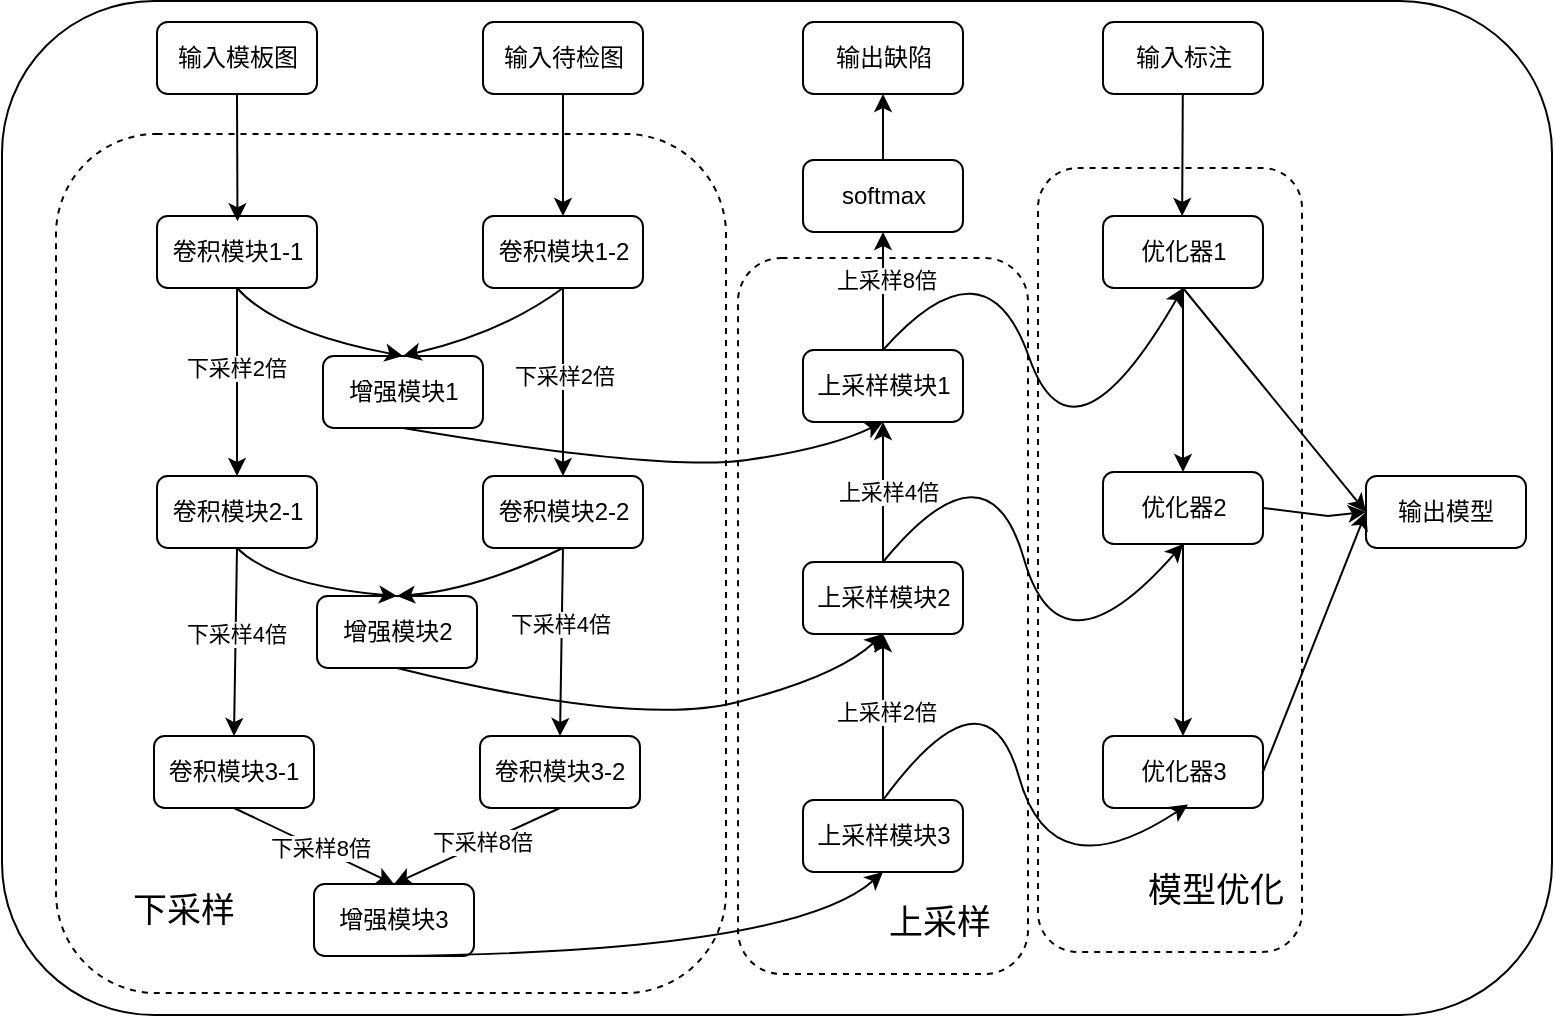 <mxfile version="21.6.5" type="github">
  <diagram id="C2fSY1v2SiZeoUbDoYyL" name="Page-1">
    <mxGraphModel dx="1195" dy="665" grid="0" gridSize="10" guides="1" tooltips="1" connect="1" arrows="1" fold="1" page="1" pageScale="1" pageWidth="1169" pageHeight="827" math="0" shadow="0">
      <root>
        <mxCell id="0" />
        <mxCell id="1" parent="0" />
        <mxCell id="P6J8bbtpBChGtjO2C687-1" value="输入模板图" style="rounded=1;whiteSpace=wrap;html=1;" vertex="1" parent="1">
          <mxGeometry x="308.5" y="222" width="80" height="36" as="geometry" />
        </mxCell>
        <mxCell id="P6J8bbtpBChGtjO2C687-2" value="输入待检图" style="rounded=1;whiteSpace=wrap;html=1;" vertex="1" parent="1">
          <mxGeometry x="471.5" y="222" width="80" height="36" as="geometry" />
        </mxCell>
        <mxCell id="P6J8bbtpBChGtjO2C687-3" value="输入标注" style="rounded=1;whiteSpace=wrap;html=1;" vertex="1" parent="1">
          <mxGeometry x="781.5" y="222" width="80" height="36" as="geometry" />
        </mxCell>
        <mxCell id="P6J8bbtpBChGtjO2C687-8" value="卷积模块1-1" style="rounded=1;whiteSpace=wrap;html=1;" vertex="1" parent="1">
          <mxGeometry x="308.5" y="319" width="80" height="36" as="geometry" />
        </mxCell>
        <mxCell id="P6J8bbtpBChGtjO2C687-9" value="卷积模块1-2" style="rounded=1;whiteSpace=wrap;html=1;" vertex="1" parent="1">
          <mxGeometry x="471.5" y="319" width="80" height="36" as="geometry" />
        </mxCell>
        <mxCell id="P6J8bbtpBChGtjO2C687-10" value="卷积模块2-1" style="rounded=1;whiteSpace=wrap;html=1;" vertex="1" parent="1">
          <mxGeometry x="308.5" y="449" width="80" height="36" as="geometry" />
        </mxCell>
        <mxCell id="P6J8bbtpBChGtjO2C687-11" value="卷积模块2-2" style="rounded=1;whiteSpace=wrap;html=1;" vertex="1" parent="1">
          <mxGeometry x="471.5" y="449" width="80" height="36" as="geometry" />
        </mxCell>
        <mxCell id="P6J8bbtpBChGtjO2C687-14" value="" style="endArrow=classic;html=1;rounded=0;exitX=0.5;exitY=1;exitDx=0;exitDy=0;" edge="1" parent="1" source="P6J8bbtpBChGtjO2C687-2" target="P6J8bbtpBChGtjO2C687-9">
          <mxGeometry width="50" height="50" relative="1" as="geometry">
            <mxPoint x="586.5" y="303" as="sourcePoint" />
            <mxPoint x="636.5" y="253" as="targetPoint" />
          </mxGeometry>
        </mxCell>
        <mxCell id="P6J8bbtpBChGtjO2C687-17" value="增强模块1" style="rounded=1;whiteSpace=wrap;html=1;" vertex="1" parent="1">
          <mxGeometry x="391.5" y="389" width="80" height="36" as="geometry" />
        </mxCell>
        <mxCell id="P6J8bbtpBChGtjO2C687-18" value="" style="endArrow=classic;html=1;rounded=0;exitX=0.5;exitY=1;exitDx=0;exitDy=0;entryX=0.503;entryY=0.073;entryDx=0;entryDy=0;entryPerimeter=0;" edge="1" parent="1" source="P6J8bbtpBChGtjO2C687-1" target="P6J8bbtpBChGtjO2C687-8">
          <mxGeometry width="50" height="50" relative="1" as="geometry">
            <mxPoint x="441.5" y="269" as="sourcePoint" />
            <mxPoint x="441.5" y="293" as="targetPoint" />
          </mxGeometry>
        </mxCell>
        <mxCell id="P6J8bbtpBChGtjO2C687-20" value="" style="endArrow=classic;html=1;rounded=0;exitX=0.5;exitY=1;exitDx=0;exitDy=0;" edge="1" parent="1" source="P6J8bbtpBChGtjO2C687-8" target="P6J8bbtpBChGtjO2C687-10">
          <mxGeometry width="50" height="50" relative="1" as="geometry">
            <mxPoint x="358.5" y="365" as="sourcePoint" />
            <mxPoint x="424.5" y="401" as="targetPoint" />
          </mxGeometry>
        </mxCell>
        <mxCell id="P6J8bbtpBChGtjO2C687-79" value="下采样2倍" style="edgeLabel;html=1;align=center;verticalAlign=middle;resizable=0;points=[];" vertex="1" connectable="0" parent="P6J8bbtpBChGtjO2C687-20">
          <mxGeometry x="-0.147" y="-1" relative="1" as="geometry">
            <mxPoint as="offset" />
          </mxGeometry>
        </mxCell>
        <mxCell id="P6J8bbtpBChGtjO2C687-22" value="增强模块2" style="rounded=1;whiteSpace=wrap;html=1;" vertex="1" parent="1">
          <mxGeometry x="388.5" y="509" width="80" height="36" as="geometry" />
        </mxCell>
        <mxCell id="P6J8bbtpBChGtjO2C687-25" value="卷积模块3-1" style="rounded=1;whiteSpace=wrap;html=1;" vertex="1" parent="1">
          <mxGeometry x="307" y="579" width="80" height="36" as="geometry" />
        </mxCell>
        <mxCell id="P6J8bbtpBChGtjO2C687-26" value="卷积模块3-2" style="rounded=1;whiteSpace=wrap;html=1;" vertex="1" parent="1">
          <mxGeometry x="470" y="579" width="80" height="36" as="geometry" />
        </mxCell>
        <mxCell id="P6J8bbtpBChGtjO2C687-27" value="增强模块3" style="rounded=1;whiteSpace=wrap;html=1;" vertex="1" parent="1">
          <mxGeometry x="387" y="653" width="80" height="36" as="geometry" />
        </mxCell>
        <mxCell id="P6J8bbtpBChGtjO2C687-28" value="" style="endArrow=classic;html=1;rounded=0;exitX=0.5;exitY=1;exitDx=0;exitDy=0;entryX=0.5;entryY=0;entryDx=0;entryDy=0;" edge="1" parent="1" source="P6J8bbtpBChGtjO2C687-25" target="P6J8bbtpBChGtjO2C687-27">
          <mxGeometry width="50" height="50" relative="1" as="geometry">
            <mxPoint x="357" y="495" as="sourcePoint" />
            <mxPoint x="440" y="529" as="targetPoint" />
          </mxGeometry>
        </mxCell>
        <mxCell id="P6J8bbtpBChGtjO2C687-81" value="下采样8倍" style="edgeLabel;html=1;align=center;verticalAlign=middle;resizable=0;points=[];" vertex="1" connectable="0" parent="P6J8bbtpBChGtjO2C687-28">
          <mxGeometry x="0.058" relative="1" as="geometry">
            <mxPoint as="offset" />
          </mxGeometry>
        </mxCell>
        <mxCell id="P6J8bbtpBChGtjO2C687-29" value="" style="endArrow=classic;html=1;rounded=0;exitX=0.5;exitY=1;exitDx=0;exitDy=0;entryX=0.5;entryY=0;entryDx=0;entryDy=0;" edge="1" parent="1" source="P6J8bbtpBChGtjO2C687-26" target="P6J8bbtpBChGtjO2C687-27">
          <mxGeometry width="50" height="50" relative="1" as="geometry">
            <mxPoint x="357" y="625" as="sourcePoint" />
            <mxPoint x="437" y="649" as="targetPoint" />
          </mxGeometry>
        </mxCell>
        <mxCell id="P6J8bbtpBChGtjO2C687-84" value="下采样8倍" style="edgeLabel;html=1;align=center;verticalAlign=middle;resizable=0;points=[];" vertex="1" connectable="0" parent="P6J8bbtpBChGtjO2C687-29">
          <mxGeometry x="-0.054" y="-1" relative="1" as="geometry">
            <mxPoint as="offset" />
          </mxGeometry>
        </mxCell>
        <mxCell id="P6J8bbtpBChGtjO2C687-30" value="" style="endArrow=classic;html=1;rounded=0;exitX=0.5;exitY=1;exitDx=0;exitDy=0;entryX=0.5;entryY=0;entryDx=0;entryDy=0;" edge="1" parent="1" source="P6J8bbtpBChGtjO2C687-9" target="P6J8bbtpBChGtjO2C687-11">
          <mxGeometry width="50" height="50" relative="1" as="geometry">
            <mxPoint x="521.5" y="365" as="sourcePoint" />
            <mxPoint x="441.5" y="399" as="targetPoint" />
          </mxGeometry>
        </mxCell>
        <mxCell id="P6J8bbtpBChGtjO2C687-82" value="下采样2倍" style="edgeLabel;html=1;align=center;verticalAlign=middle;resizable=0;points=[];" vertex="1" connectable="0" parent="P6J8bbtpBChGtjO2C687-30">
          <mxGeometry x="-0.078" relative="1" as="geometry">
            <mxPoint as="offset" />
          </mxGeometry>
        </mxCell>
        <mxCell id="P6J8bbtpBChGtjO2C687-31" value="" style="endArrow=classic;html=1;rounded=0;entryX=0.5;entryY=0;entryDx=0;entryDy=0;exitX=0.5;exitY=1;exitDx=0;exitDy=0;" edge="1" parent="1" source="P6J8bbtpBChGtjO2C687-11" target="P6J8bbtpBChGtjO2C687-26">
          <mxGeometry width="50" height="50" relative="1" as="geometry">
            <mxPoint x="511.5" y="499" as="sourcePoint" />
            <mxPoint x="521.5" y="459" as="targetPoint" />
          </mxGeometry>
        </mxCell>
        <mxCell id="P6J8bbtpBChGtjO2C687-83" value="下采样4倍" style="edgeLabel;html=1;align=center;verticalAlign=middle;resizable=0;points=[];" vertex="1" connectable="0" parent="P6J8bbtpBChGtjO2C687-31">
          <mxGeometry x="-0.195" y="-1" relative="1" as="geometry">
            <mxPoint as="offset" />
          </mxGeometry>
        </mxCell>
        <mxCell id="P6J8bbtpBChGtjO2C687-32" value="" style="endArrow=classic;html=1;rounded=0;entryX=0.5;entryY=0;entryDx=0;entryDy=0;exitX=0.5;exitY=1;exitDx=0;exitDy=0;" edge="1" parent="1" source="P6J8bbtpBChGtjO2C687-10" target="P6J8bbtpBChGtjO2C687-25">
          <mxGeometry width="50" height="50" relative="1" as="geometry">
            <mxPoint x="521.5" y="495" as="sourcePoint" />
            <mxPoint x="520.5" y="589" as="targetPoint" />
          </mxGeometry>
        </mxCell>
        <mxCell id="P6J8bbtpBChGtjO2C687-80" value="下采样4倍" style="edgeLabel;html=1;align=center;verticalAlign=middle;resizable=0;points=[];" vertex="1" connectable="0" parent="P6J8bbtpBChGtjO2C687-32">
          <mxGeometry x="-0.099" relative="1" as="geometry">
            <mxPoint as="offset" />
          </mxGeometry>
        </mxCell>
        <mxCell id="P6J8bbtpBChGtjO2C687-34" value="优化器1" style="rounded=1;whiteSpace=wrap;html=1;" vertex="1" parent="1">
          <mxGeometry x="781.5" y="319" width="80" height="36" as="geometry" />
        </mxCell>
        <mxCell id="P6J8bbtpBChGtjO2C687-35" value="上采样模块3" style="rounded=1;whiteSpace=wrap;html=1;" vertex="1" parent="1">
          <mxGeometry x="631.5" y="611" width="80" height="36" as="geometry" />
        </mxCell>
        <mxCell id="P6J8bbtpBChGtjO2C687-36" value="上采样模块2" style="rounded=1;whiteSpace=wrap;html=1;" vertex="1" parent="1">
          <mxGeometry x="631.5" y="492" width="80" height="36" as="geometry" />
        </mxCell>
        <mxCell id="P6J8bbtpBChGtjO2C687-37" value="上采样模块1" style="rounded=1;whiteSpace=wrap;html=1;" vertex="1" parent="1">
          <mxGeometry x="631.5" y="386" width="80" height="36" as="geometry" />
        </mxCell>
        <mxCell id="P6J8bbtpBChGtjO2C687-39" value="" style="curved=1;endArrow=classic;html=1;rounded=0;exitX=0.5;exitY=1;exitDx=0;exitDy=0;entryX=0.5;entryY=1;entryDx=0;entryDy=0;" edge="1" parent="1" source="P6J8bbtpBChGtjO2C687-27" target="P6J8bbtpBChGtjO2C687-35">
          <mxGeometry width="50" height="50" relative="1" as="geometry">
            <mxPoint x="550" y="699" as="sourcePoint" />
            <mxPoint x="600" y="649" as="targetPoint" />
            <Array as="points">
              <mxPoint x="626" y="687" />
            </Array>
          </mxGeometry>
        </mxCell>
        <mxCell id="P6J8bbtpBChGtjO2C687-40" value="" style="endArrow=classic;html=1;rounded=0;entryX=0.5;entryY=1;entryDx=0;entryDy=0;exitX=0.5;exitY=0;exitDx=0;exitDy=0;" edge="1" parent="1" source="P6J8bbtpBChGtjO2C687-35" target="P6J8bbtpBChGtjO2C687-36">
          <mxGeometry width="50" height="50" relative="1" as="geometry">
            <mxPoint x="358.5" y="527" as="sourcePoint" />
            <mxPoint x="357.5" y="621" as="targetPoint" />
          </mxGeometry>
        </mxCell>
        <mxCell id="P6J8bbtpBChGtjO2C687-87" value="上采样2倍" style="edgeLabel;html=1;align=center;verticalAlign=middle;resizable=0;points=[];" vertex="1" connectable="0" parent="P6J8bbtpBChGtjO2C687-40">
          <mxGeometry x="0.071" y="-1" relative="1" as="geometry">
            <mxPoint as="offset" />
          </mxGeometry>
        </mxCell>
        <mxCell id="P6J8bbtpBChGtjO2C687-41" value="" style="endArrow=classic;html=1;rounded=0;entryX=0.5;entryY=1;entryDx=0;entryDy=0;exitX=0.5;exitY=0;exitDx=0;exitDy=0;" edge="1" parent="1" source="P6J8bbtpBChGtjO2C687-36" target="P6J8bbtpBChGtjO2C687-37">
          <mxGeometry width="50" height="50" relative="1" as="geometry">
            <mxPoint x="791.5" y="505" as="sourcePoint" />
            <mxPoint x="791.5" y="411" as="targetPoint" />
          </mxGeometry>
        </mxCell>
        <mxCell id="P6J8bbtpBChGtjO2C687-86" value="上采样4倍" style="edgeLabel;html=1;align=center;verticalAlign=middle;resizable=0;points=[];" vertex="1" connectable="0" parent="P6J8bbtpBChGtjO2C687-41">
          <mxGeometry x="-0.004" y="-2" relative="1" as="geometry">
            <mxPoint as="offset" />
          </mxGeometry>
        </mxCell>
        <mxCell id="P6J8bbtpBChGtjO2C687-42" value="" style="curved=1;endArrow=classic;html=1;rounded=0;exitX=0.5;exitY=1;exitDx=0;exitDy=0;entryX=0.5;entryY=1;entryDx=0;entryDy=0;" edge="1" parent="1" source="P6J8bbtpBChGtjO2C687-22" target="P6J8bbtpBChGtjO2C687-36">
          <mxGeometry width="50" height="50" relative="1" as="geometry">
            <mxPoint x="421.5" y="559" as="sourcePoint" />
            <mxPoint x="665.5" y="499" as="targetPoint" />
            <Array as="points">
              <mxPoint x="549" y="575" />
              <mxPoint x="649" y="549" />
            </Array>
          </mxGeometry>
        </mxCell>
        <mxCell id="P6J8bbtpBChGtjO2C687-43" value="" style="curved=1;endArrow=classic;html=1;rounded=0;exitX=0.5;exitY=1;exitDx=0;exitDy=0;entryX=0.5;entryY=1;entryDx=0;entryDy=0;" edge="1" parent="1" source="P6J8bbtpBChGtjO2C687-17" target="P6J8bbtpBChGtjO2C687-37">
          <mxGeometry width="50" height="50" relative="1" as="geometry">
            <mxPoint x="431.5" y="429" as="sourcePoint" />
            <mxPoint x="674.5" y="369" as="targetPoint" />
            <Array as="points">
              <mxPoint x="562" y="447" />
              <mxPoint x="645" y="435" />
            </Array>
          </mxGeometry>
        </mxCell>
        <mxCell id="P6J8bbtpBChGtjO2C687-47" value="优化器2" style="rounded=1;whiteSpace=wrap;html=1;" vertex="1" parent="1">
          <mxGeometry x="781.5" y="447" width="80" height="36" as="geometry" />
        </mxCell>
        <mxCell id="P6J8bbtpBChGtjO2C687-49" value="优化器3" style="rounded=1;whiteSpace=wrap;html=1;" vertex="1" parent="1">
          <mxGeometry x="781.5" y="579" width="80" height="36" as="geometry" />
        </mxCell>
        <mxCell id="P6J8bbtpBChGtjO2C687-50" value="" style="endArrow=classic;html=1;rounded=0;" edge="1" parent="1" source="P6J8bbtpBChGtjO2C687-3">
          <mxGeometry width="50" height="50" relative="1" as="geometry">
            <mxPoint x="821.07" y="269" as="sourcePoint" />
            <mxPoint x="821.07" y="319" as="targetPoint" />
          </mxGeometry>
        </mxCell>
        <mxCell id="P6J8bbtpBChGtjO2C687-51" value="" style="endArrow=classic;html=1;rounded=0;exitX=0.5;exitY=1;exitDx=0;exitDy=0;entryX=0.5;entryY=0;entryDx=0;entryDy=0;" edge="1" parent="1" source="P6J8bbtpBChGtjO2C687-34" target="P6J8bbtpBChGtjO2C687-47">
          <mxGeometry width="50" height="50" relative="1" as="geometry">
            <mxPoint x="831.07" y="279" as="sourcePoint" />
            <mxPoint x="831.07" y="329" as="targetPoint" />
          </mxGeometry>
        </mxCell>
        <mxCell id="P6J8bbtpBChGtjO2C687-52" value="" style="endArrow=classic;html=1;rounded=0;exitX=0.5;exitY=1;exitDx=0;exitDy=0;entryX=0.5;entryY=0;entryDx=0;entryDy=0;" edge="1" parent="1" source="P6J8bbtpBChGtjO2C687-47" target="P6J8bbtpBChGtjO2C687-49">
          <mxGeometry width="50" height="50" relative="1" as="geometry">
            <mxPoint x="831.5" y="365" as="sourcePoint" />
            <mxPoint x="831.5" y="457" as="targetPoint" />
          </mxGeometry>
        </mxCell>
        <mxCell id="P6J8bbtpBChGtjO2C687-53" value="" style="curved=1;endArrow=classic;html=1;rounded=0;exitX=0.5;exitY=0;exitDx=0;exitDy=0;entryX=0.5;entryY=1;entryDx=0;entryDy=0;" edge="1" parent="1" source="P6J8bbtpBChGtjO2C687-37" target="P6J8bbtpBChGtjO2C687-34">
          <mxGeometry width="50" height="50" relative="1" as="geometry">
            <mxPoint x="691.5" y="293" as="sourcePoint" />
            <mxPoint x="741.5" y="243" as="targetPoint" />
            <Array as="points">
              <mxPoint x="723" y="328" />
              <mxPoint x="766" y="451" />
            </Array>
          </mxGeometry>
        </mxCell>
        <mxCell id="P6J8bbtpBChGtjO2C687-54" value="" style="curved=1;endArrow=classic;html=1;rounded=0;exitX=0.5;exitY=0;exitDx=0;exitDy=0;" edge="1" parent="1" source="P6J8bbtpBChGtjO2C687-36">
          <mxGeometry width="50" height="50" relative="1" as="geometry">
            <mxPoint x="671.5" y="443" as="sourcePoint" />
            <mxPoint x="821.5" y="483" as="targetPoint" />
            <Array as="points">
              <mxPoint x="724" y="428" />
              <mxPoint x="760" y="553" />
            </Array>
          </mxGeometry>
        </mxCell>
        <mxCell id="P6J8bbtpBChGtjO2C687-55" value="" style="curved=1;endArrow=classic;html=1;rounded=0;exitX=0.5;exitY=0;exitDx=0;exitDy=0;entryX=0.531;entryY=0.951;entryDx=0;entryDy=0;entryPerimeter=0;" edge="1" parent="1" source="P6J8bbtpBChGtjO2C687-35" target="P6J8bbtpBChGtjO2C687-49">
          <mxGeometry width="50" height="50" relative="1" as="geometry">
            <mxPoint x="671.5" y="579" as="sourcePoint" />
            <mxPoint x="821.5" y="613" as="targetPoint" />
            <Array as="points">
              <mxPoint x="723" y="541" />
              <mxPoint x="756" y="658" />
            </Array>
          </mxGeometry>
        </mxCell>
        <mxCell id="P6J8bbtpBChGtjO2C687-90" style="edgeStyle=orthogonalEdgeStyle;rounded=0;orthogonalLoop=1;jettySize=auto;html=1;exitX=0.5;exitY=0;exitDx=0;exitDy=0;entryX=0.5;entryY=1;entryDx=0;entryDy=0;" edge="1" parent="1" source="P6J8bbtpBChGtjO2C687-59" target="P6J8bbtpBChGtjO2C687-89">
          <mxGeometry relative="1" as="geometry" />
        </mxCell>
        <mxCell id="P6J8bbtpBChGtjO2C687-59" value="softmax" style="rounded=1;whiteSpace=wrap;html=1;" vertex="1" parent="1">
          <mxGeometry x="631.5" y="291" width="80" height="36" as="geometry" />
        </mxCell>
        <mxCell id="P6J8bbtpBChGtjO2C687-60" value="" style="endArrow=classic;html=1;rounded=0;entryX=0.5;entryY=1;entryDx=0;entryDy=0;exitX=0.5;exitY=0;exitDx=0;exitDy=0;" edge="1" parent="1" source="P6J8bbtpBChGtjO2C687-37" target="P6J8bbtpBChGtjO2C687-59">
          <mxGeometry width="50" height="50" relative="1" as="geometry">
            <mxPoint x="591" y="323" as="sourcePoint" />
            <mxPoint x="591" y="229" as="targetPoint" />
          </mxGeometry>
        </mxCell>
        <mxCell id="P6J8bbtpBChGtjO2C687-85" value="上采样8倍" style="edgeLabel;html=1;align=center;verticalAlign=middle;resizable=0;points=[];" vertex="1" connectable="0" parent="P6J8bbtpBChGtjO2C687-60">
          <mxGeometry x="0.182" y="-1" relative="1" as="geometry">
            <mxPoint as="offset" />
          </mxGeometry>
        </mxCell>
        <mxCell id="P6J8bbtpBChGtjO2C687-61" value="" style="rounded=1;whiteSpace=wrap;html=1;fillColor=none;dashed=1;" vertex="1" parent="1">
          <mxGeometry x="599" y="340" width="145" height="358" as="geometry" />
        </mxCell>
        <mxCell id="P6J8bbtpBChGtjO2C687-62" value="" style="rounded=1;whiteSpace=wrap;html=1;fillColor=none;dashed=1;" vertex="1" parent="1">
          <mxGeometry x="258" y="278" width="335" height="429.5" as="geometry" />
        </mxCell>
        <mxCell id="P6J8bbtpBChGtjO2C687-66" value="&lt;font style=&quot;font-size: 17px;&quot;&gt;下采样&lt;/font&gt;" style="text;html=1;strokeColor=none;fillColor=none;align=center;verticalAlign=middle;whiteSpace=wrap;rounded=0;" vertex="1" parent="1">
          <mxGeometry x="282" y="653" width="80" height="28" as="geometry" />
        </mxCell>
        <mxCell id="P6J8bbtpBChGtjO2C687-67" value="&lt;span style=&quot;font-size: 17px;&quot;&gt;上采样&lt;/span&gt;" style="text;html=1;strokeColor=none;fillColor=none;align=center;verticalAlign=middle;whiteSpace=wrap;rounded=0;" vertex="1" parent="1">
          <mxGeometry x="660" y="659" width="80" height="28" as="geometry" />
        </mxCell>
        <mxCell id="P6J8bbtpBChGtjO2C687-68" value="" style="rounded=1;whiteSpace=wrap;html=1;fillColor=none;dashed=1;" vertex="1" parent="1">
          <mxGeometry x="749" y="295" width="132" height="392" as="geometry" />
        </mxCell>
        <mxCell id="P6J8bbtpBChGtjO2C687-69" value="&lt;span style=&quot;font-size: 17px;&quot;&gt;模型优化&lt;/span&gt;" style="text;html=1;strokeColor=none;fillColor=none;align=center;verticalAlign=middle;whiteSpace=wrap;rounded=0;" vertex="1" parent="1">
          <mxGeometry x="798" y="643" width="80" height="28" as="geometry" />
        </mxCell>
        <mxCell id="P6J8bbtpBChGtjO2C687-70" value="" style="rounded=1;whiteSpace=wrap;html=1;fillColor=none;" vertex="1" parent="1">
          <mxGeometry x="231" y="211.5" width="775" height="507" as="geometry" />
        </mxCell>
        <mxCell id="P6J8bbtpBChGtjO2C687-71" value="输出模型" style="rounded=1;whiteSpace=wrap;html=1;" vertex="1" parent="1">
          <mxGeometry x="913" y="449" width="80" height="36" as="geometry" />
        </mxCell>
        <mxCell id="P6J8bbtpBChGtjO2C687-72" value="" style="endArrow=classic;html=1;rounded=0;exitX=0.5;exitY=1;exitDx=0;exitDy=0;entryX=0;entryY=0.5;entryDx=0;entryDy=0;" edge="1" parent="1" source="P6J8bbtpBChGtjO2C687-34" target="P6J8bbtpBChGtjO2C687-71">
          <mxGeometry width="50" height="50" relative="1" as="geometry">
            <mxPoint x="832" y="365" as="sourcePoint" />
            <mxPoint x="832" y="457" as="targetPoint" />
          </mxGeometry>
        </mxCell>
        <mxCell id="P6J8bbtpBChGtjO2C687-73" value="" style="endArrow=classic;html=1;rounded=0;exitX=1;exitY=0.5;exitDx=0;exitDy=0;entryX=0;entryY=0.5;entryDx=0;entryDy=0;" edge="1" parent="1" source="P6J8bbtpBChGtjO2C687-47" target="P6J8bbtpBChGtjO2C687-71">
          <mxGeometry width="50" height="50" relative="1" as="geometry">
            <mxPoint x="832" y="365" as="sourcePoint" />
            <mxPoint x="908" y="477" as="targetPoint" />
            <Array as="points">
              <mxPoint x="894" y="469" />
            </Array>
          </mxGeometry>
        </mxCell>
        <mxCell id="P6J8bbtpBChGtjO2C687-74" value="" style="endArrow=classic;html=1;rounded=0;exitX=1;exitY=0.5;exitDx=0;exitDy=0;entryX=0;entryY=0.5;entryDx=0;entryDy=0;" edge="1" parent="1" target="P6J8bbtpBChGtjO2C687-71">
          <mxGeometry width="50" height="50" relative="1" as="geometry">
            <mxPoint x="861.18" y="597.72" as="sourcePoint" />
            <mxPoint x="898.0" y="467.0" as="targetPoint" />
          </mxGeometry>
        </mxCell>
        <mxCell id="P6J8bbtpBChGtjO2C687-89" value="输出缺陷" style="rounded=1;whiteSpace=wrap;html=1;" vertex="1" parent="1">
          <mxGeometry x="631.5" y="222" width="80" height="36" as="geometry" />
        </mxCell>
        <mxCell id="P6J8bbtpBChGtjO2C687-91" value="" style="curved=1;endArrow=classic;html=1;rounded=0;exitX=0.5;exitY=1;exitDx=0;exitDy=0;entryX=0.5;entryY=0;entryDx=0;entryDy=0;" edge="1" parent="1" source="P6J8bbtpBChGtjO2C687-8" target="P6J8bbtpBChGtjO2C687-17">
          <mxGeometry width="50" height="50" relative="1" as="geometry">
            <mxPoint x="356" y="359" as="sourcePoint" />
            <mxPoint x="424" y="399" as="targetPoint" />
            <Array as="points">
              <mxPoint x="368" y="377" />
            </Array>
          </mxGeometry>
        </mxCell>
        <mxCell id="P6J8bbtpBChGtjO2C687-92" value="" style="curved=1;endArrow=classic;html=1;rounded=0;exitX=0.5;exitY=1;exitDx=0;exitDy=0;entryX=0.5;entryY=0;entryDx=0;entryDy=0;" edge="1" parent="1" source="P6J8bbtpBChGtjO2C687-9" target="P6J8bbtpBChGtjO2C687-17">
          <mxGeometry width="50" height="50" relative="1" as="geometry">
            <mxPoint x="502" y="349" as="sourcePoint" />
            <mxPoint x="437" y="373" as="targetPoint" />
            <Array as="points">
              <mxPoint x="482" y="377" />
            </Array>
          </mxGeometry>
        </mxCell>
        <mxCell id="P6J8bbtpBChGtjO2C687-94" value="" style="curved=1;endArrow=classic;html=1;rounded=0;exitX=0.5;exitY=1;exitDx=0;exitDy=0;entryX=0.5;entryY=0;entryDx=0;entryDy=0;" edge="1" parent="1" source="P6J8bbtpBChGtjO2C687-10" target="P6J8bbtpBChGtjO2C687-22">
          <mxGeometry width="50" height="50" relative="1" as="geometry">
            <mxPoint x="358" y="485" as="sourcePoint" />
            <mxPoint x="441" y="519" as="targetPoint" />
            <Array as="points">
              <mxPoint x="368" y="504" />
            </Array>
          </mxGeometry>
        </mxCell>
        <mxCell id="P6J8bbtpBChGtjO2C687-95" value="" style="curved=1;endArrow=classic;html=1;rounded=0;exitX=0.5;exitY=1;exitDx=0;exitDy=0;entryX=0.5;entryY=0;entryDx=0;entryDy=0;" edge="1" parent="1" source="P6J8bbtpBChGtjO2C687-11" target="P6J8bbtpBChGtjO2C687-22">
          <mxGeometry width="50" height="50" relative="1" as="geometry">
            <mxPoint x="510" y="490" as="sourcePoint" />
            <mxPoint x="431" y="524" as="targetPoint" />
            <Array as="points">
              <mxPoint x="468" y="506" />
            </Array>
          </mxGeometry>
        </mxCell>
      </root>
    </mxGraphModel>
  </diagram>
</mxfile>
